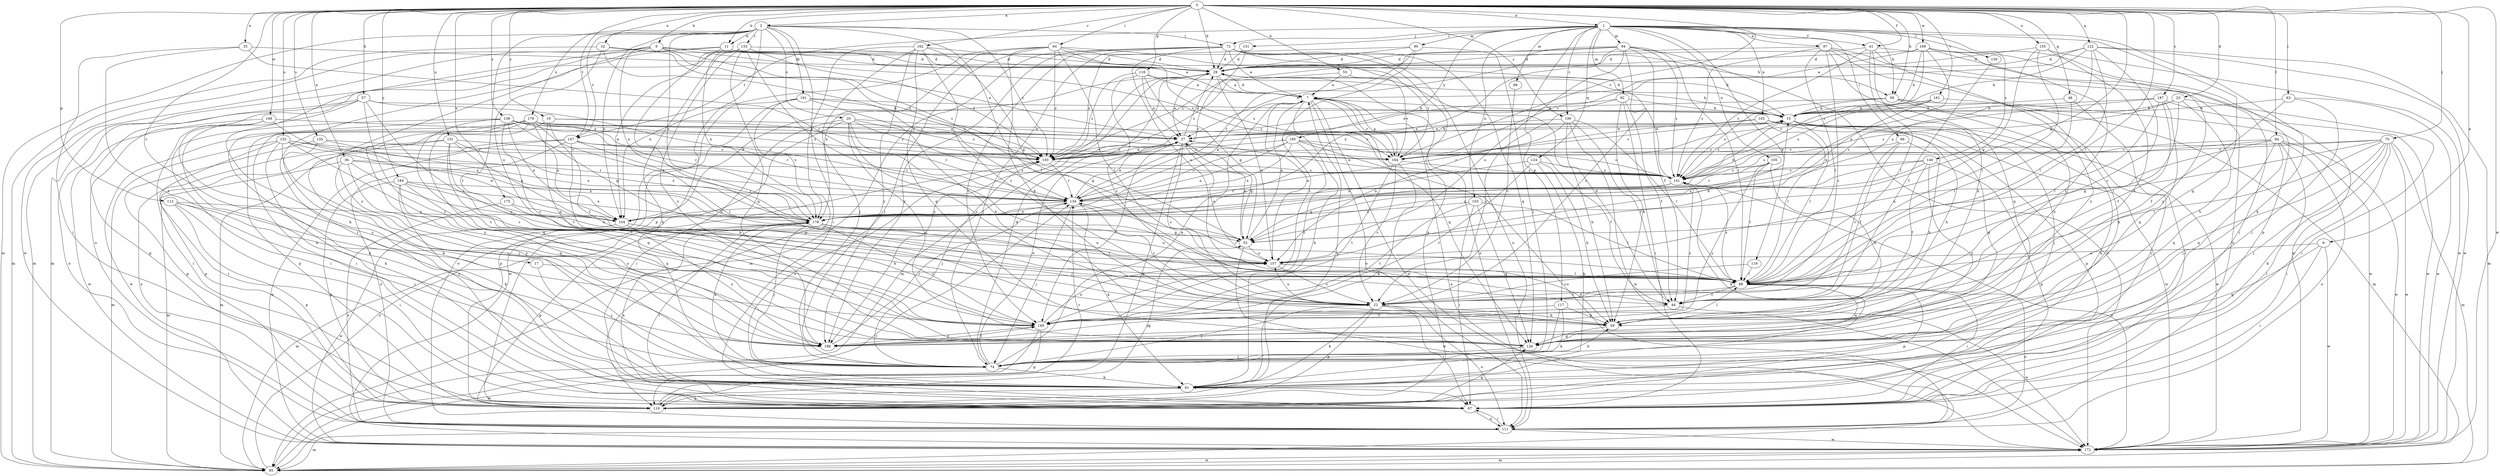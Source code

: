 strict digraph  {
0;
1;
2;
6;
7;
9;
11;
15;
17;
19;
20;
22;
23;
29;
32;
35;
36;
37;
41;
44;
48;
52;
53;
57;
58;
59;
63;
64;
66;
67;
70;
72;
74;
81;
84;
88;
89;
90;
92;
94;
95;
97;
102;
103;
104;
105;
111;
112;
116;
117;
118;
119;
122;
124;
126;
130;
131;
133;
134;
135;
138;
140;
141;
147;
149;
151;
152;
155;
157;
161;
162;
164;
168;
169;
172;
175;
176;
178;
184;
185;
186;
187;
190;
191;
193;
0 -> 1  [label=a];
0 -> 2  [label=a];
0 -> 6  [label=a];
0 -> 9  [label=b];
0 -> 11  [label=b];
0 -> 17  [label=c];
0 -> 19  [label=c];
0 -> 23  [label=d];
0 -> 29  [label=d];
0 -> 32  [label=e];
0 -> 35  [label=e];
0 -> 36  [label=e];
0 -> 41  [label=f];
0 -> 48  [label=g];
0 -> 52  [label=g];
0 -> 53  [label=h];
0 -> 57  [label=h];
0 -> 58  [label=h];
0 -> 63  [label=i];
0 -> 64  [label=i];
0 -> 70  [label=j];
0 -> 84  [label=l];
0 -> 88  [label=l];
0 -> 112  [label=p];
0 -> 116  [label=p];
0 -> 122  [label=q];
0 -> 135  [label=s];
0 -> 138  [label=s];
0 -> 147  [label=t];
0 -> 151  [label=u];
0 -> 152  [label=u];
0 -> 155  [label=u];
0 -> 161  [label=v];
0 -> 162  [label=v];
0 -> 164  [label=v];
0 -> 168  [label=w];
0 -> 169  [label=w];
0 -> 172  [label=w];
0 -> 175  [label=x];
0 -> 184  [label=y];
0 -> 187  [label=z];
0 -> 190  [label=z];
1 -> 41  [label=f];
1 -> 58  [label=h];
1 -> 66  [label=i];
1 -> 72  [label=j];
1 -> 81  [label=k];
1 -> 89  [label=m];
1 -> 90  [label=m];
1 -> 92  [label=m];
1 -> 94  [label=m];
1 -> 97  [label=n];
1 -> 102  [label=n];
1 -> 103  [label=n];
1 -> 105  [label=o];
1 -> 117  [label=p];
1 -> 118  [label=p];
1 -> 124  [label=q];
1 -> 126  [label=q];
1 -> 130  [label=r];
1 -> 131  [label=r];
1 -> 140  [label=s];
1 -> 147  [label=t];
1 -> 185  [label=y];
1 -> 190  [label=z];
2 -> 11  [label=b];
2 -> 20  [label=c];
2 -> 44  [label=f];
2 -> 67  [label=i];
2 -> 72  [label=j];
2 -> 95  [label=m];
2 -> 104  [label=n];
2 -> 119  [label=p];
2 -> 133  [label=r];
2 -> 147  [label=t];
2 -> 149  [label=t];
2 -> 176  [label=x];
2 -> 178  [label=x];
2 -> 191  [label=z];
2 -> 193  [label=z];
6 -> 67  [label=i];
6 -> 126  [label=q];
6 -> 157  [label=u];
6 -> 172  [label=w];
7 -> 15  [label=b];
7 -> 29  [label=d];
7 -> 81  [label=k];
7 -> 111  [label=o];
7 -> 126  [label=q];
7 -> 164  [label=v];
7 -> 172  [label=w];
9 -> 7  [label=a];
9 -> 29  [label=d];
9 -> 37  [label=e];
9 -> 81  [label=k];
9 -> 95  [label=m];
9 -> 141  [label=s];
9 -> 164  [label=v];
9 -> 172  [label=w];
9 -> 178  [label=x];
9 -> 186  [label=y];
11 -> 15  [label=b];
11 -> 29  [label=d];
11 -> 58  [label=h];
11 -> 88  [label=l];
11 -> 95  [label=m];
11 -> 111  [label=o];
11 -> 178  [label=x];
15 -> 37  [label=e];
15 -> 59  [label=h];
15 -> 74  [label=j];
15 -> 81  [label=k];
15 -> 88  [label=l];
15 -> 141  [label=s];
15 -> 164  [label=v];
15 -> 172  [label=w];
17 -> 74  [label=j];
17 -> 88  [label=l];
19 -> 37  [label=e];
19 -> 44  [label=f];
19 -> 126  [label=q];
19 -> 149  [label=t];
19 -> 193  [label=z];
20 -> 22  [label=c];
20 -> 37  [label=e];
20 -> 52  [label=g];
20 -> 67  [label=i];
20 -> 119  [label=p];
20 -> 126  [label=q];
20 -> 134  [label=r];
20 -> 193  [label=z];
22 -> 59  [label=h];
22 -> 67  [label=i];
22 -> 74  [label=j];
22 -> 81  [label=k];
22 -> 111  [label=o];
22 -> 119  [label=p];
22 -> 157  [label=u];
23 -> 15  [label=b];
23 -> 59  [label=h];
23 -> 67  [label=i];
23 -> 88  [label=l];
23 -> 141  [label=s];
29 -> 7  [label=a];
29 -> 37  [label=e];
29 -> 95  [label=m];
29 -> 111  [label=o];
29 -> 157  [label=u];
29 -> 186  [label=y];
32 -> 29  [label=d];
32 -> 95  [label=m];
32 -> 134  [label=r];
32 -> 157  [label=u];
32 -> 193  [label=z];
35 -> 29  [label=d];
35 -> 67  [label=i];
35 -> 134  [label=r];
35 -> 149  [label=t];
36 -> 95  [label=m];
36 -> 126  [label=q];
36 -> 141  [label=s];
36 -> 157  [label=u];
36 -> 178  [label=x];
36 -> 186  [label=y];
37 -> 15  [label=b];
37 -> 22  [label=c];
37 -> 29  [label=d];
37 -> 52  [label=g];
37 -> 119  [label=p];
37 -> 149  [label=t];
37 -> 157  [label=u];
37 -> 193  [label=z];
41 -> 29  [label=d];
41 -> 59  [label=h];
41 -> 67  [label=i];
41 -> 88  [label=l];
41 -> 141  [label=s];
41 -> 186  [label=y];
44 -> 29  [label=d];
44 -> 149  [label=t];
44 -> 172  [label=w];
48 -> 15  [label=b];
48 -> 67  [label=i];
48 -> 88  [label=l];
52 -> 7  [label=a];
52 -> 37  [label=e];
52 -> 157  [label=u];
52 -> 172  [label=w];
53 -> 7  [label=a];
53 -> 164  [label=v];
53 -> 193  [label=z];
57 -> 15  [label=b];
57 -> 81  [label=k];
57 -> 88  [label=l];
57 -> 111  [label=o];
57 -> 119  [label=p];
57 -> 134  [label=r];
57 -> 149  [label=t];
58 -> 15  [label=b];
58 -> 37  [label=e];
58 -> 59  [label=h];
58 -> 67  [label=i];
58 -> 95  [label=m];
58 -> 141  [label=s];
59 -> 88  [label=l];
59 -> 126  [label=q];
63 -> 15  [label=b];
63 -> 44  [label=f];
63 -> 74  [label=j];
63 -> 172  [label=w];
64 -> 15  [label=b];
64 -> 29  [label=d];
64 -> 59  [label=h];
64 -> 74  [label=j];
64 -> 88  [label=l];
64 -> 104  [label=n];
64 -> 141  [label=s];
64 -> 178  [label=x];
64 -> 193  [label=z];
66 -> 22  [label=c];
66 -> 44  [label=f];
66 -> 59  [label=h];
66 -> 164  [label=v];
67 -> 111  [label=o];
67 -> 178  [label=x];
70 -> 52  [label=g];
70 -> 67  [label=i];
70 -> 74  [label=j];
70 -> 81  [label=k];
70 -> 88  [label=l];
70 -> 95  [label=m];
70 -> 126  [label=q];
70 -> 164  [label=v];
70 -> 172  [label=w];
70 -> 193  [label=z];
72 -> 7  [label=a];
72 -> 29  [label=d];
72 -> 74  [label=j];
72 -> 95  [label=m];
72 -> 111  [label=o];
72 -> 119  [label=p];
72 -> 126  [label=q];
72 -> 149  [label=t];
72 -> 157  [label=u];
72 -> 164  [label=v];
72 -> 186  [label=y];
74 -> 7  [label=a];
74 -> 29  [label=d];
74 -> 37  [label=e];
74 -> 59  [label=h];
74 -> 81  [label=k];
74 -> 178  [label=x];
81 -> 67  [label=i];
81 -> 119  [label=p];
81 -> 193  [label=z];
84 -> 67  [label=i];
84 -> 74  [label=j];
84 -> 111  [label=o];
84 -> 126  [label=q];
84 -> 141  [label=s];
84 -> 157  [label=u];
84 -> 164  [label=v];
84 -> 172  [label=w];
88 -> 22  [label=c];
88 -> 44  [label=f];
88 -> 67  [label=i];
88 -> 111  [label=o];
88 -> 119  [label=p];
88 -> 126  [label=q];
88 -> 134  [label=r];
88 -> 141  [label=s];
89 -> 22  [label=c];
90 -> 29  [label=d];
90 -> 74  [label=j];
90 -> 134  [label=r];
90 -> 149  [label=t];
90 -> 193  [label=z];
92 -> 15  [label=b];
92 -> 22  [label=c];
92 -> 44  [label=f];
92 -> 59  [label=h];
92 -> 67  [label=i];
92 -> 193  [label=z];
94 -> 22  [label=c];
94 -> 29  [label=d];
94 -> 37  [label=e];
94 -> 44  [label=f];
94 -> 88  [label=l];
94 -> 141  [label=s];
94 -> 157  [label=u];
94 -> 172  [label=w];
94 -> 178  [label=x];
94 -> 193  [label=z];
95 -> 7  [label=a];
95 -> 134  [label=r];
95 -> 172  [label=w];
95 -> 193  [label=z];
97 -> 22  [label=c];
97 -> 29  [label=d];
97 -> 81  [label=k];
97 -> 88  [label=l];
97 -> 111  [label=o];
97 -> 126  [label=q];
97 -> 141  [label=s];
97 -> 172  [label=w];
102 -> 37  [label=e];
102 -> 88  [label=l];
102 -> 119  [label=p];
102 -> 126  [label=q];
102 -> 134  [label=r];
102 -> 172  [label=w];
102 -> 193  [label=z];
103 -> 67  [label=i];
103 -> 88  [label=l];
103 -> 126  [label=q];
103 -> 149  [label=t];
103 -> 178  [label=x];
104 -> 29  [label=d];
104 -> 157  [label=u];
104 -> 172  [label=w];
104 -> 186  [label=y];
105 -> 59  [label=h];
105 -> 88  [label=l];
105 -> 134  [label=r];
105 -> 141  [label=s];
105 -> 186  [label=y];
111 -> 67  [label=i];
111 -> 95  [label=m];
111 -> 172  [label=w];
112 -> 67  [label=i];
112 -> 74  [label=j];
112 -> 104  [label=n];
112 -> 119  [label=p];
112 -> 186  [label=y];
116 -> 7  [label=a];
116 -> 15  [label=b];
116 -> 22  [label=c];
116 -> 37  [label=e];
116 -> 52  [label=g];
116 -> 193  [label=z];
117 -> 59  [label=h];
117 -> 74  [label=j];
117 -> 81  [label=k];
117 -> 186  [label=y];
118 -> 22  [label=c];
118 -> 88  [label=l];
119 -> 7  [label=a];
119 -> 52  [label=g];
119 -> 126  [label=q];
119 -> 134  [label=r];
122 -> 15  [label=b];
122 -> 22  [label=c];
122 -> 29  [label=d];
122 -> 88  [label=l];
122 -> 95  [label=m];
122 -> 164  [label=v];
122 -> 172  [label=w];
122 -> 178  [label=x];
124 -> 59  [label=h];
124 -> 81  [label=k];
124 -> 104  [label=n];
124 -> 141  [label=s];
124 -> 149  [label=t];
126 -> 74  [label=j];
130 -> 44  [label=f];
131 -> 29  [label=d];
131 -> 134  [label=r];
133 -> 29  [label=d];
133 -> 67  [label=i];
133 -> 81  [label=k];
133 -> 88  [label=l];
133 -> 104  [label=n];
133 -> 126  [label=q];
133 -> 186  [label=y];
133 -> 193  [label=z];
134 -> 7  [label=a];
134 -> 15  [label=b];
134 -> 22  [label=c];
134 -> 37  [label=e];
134 -> 74  [label=j];
134 -> 81  [label=k];
134 -> 104  [label=n];
134 -> 178  [label=x];
135 -> 74  [label=j];
135 -> 119  [label=p];
135 -> 164  [label=v];
135 -> 178  [label=x];
138 -> 22  [label=c];
138 -> 37  [label=e];
138 -> 52  [label=g];
138 -> 67  [label=i];
138 -> 81  [label=k];
138 -> 104  [label=n];
138 -> 134  [label=r];
138 -> 149  [label=t];
138 -> 164  [label=v];
138 -> 193  [label=z];
140 -> 44  [label=f];
140 -> 52  [label=g];
140 -> 119  [label=p];
140 -> 141  [label=s];
140 -> 178  [label=x];
140 -> 186  [label=y];
141 -> 29  [label=d];
141 -> 37  [label=e];
141 -> 52  [label=g];
141 -> 81  [label=k];
141 -> 134  [label=r];
147 -> 59  [label=h];
147 -> 88  [label=l];
147 -> 95  [label=m];
147 -> 111  [label=o];
147 -> 164  [label=v];
147 -> 172  [label=w];
147 -> 193  [label=z];
149 -> 95  [label=m];
149 -> 119  [label=p];
149 -> 141  [label=s];
149 -> 157  [label=u];
149 -> 186  [label=y];
151 -> 104  [label=n];
151 -> 111  [label=o];
151 -> 119  [label=p];
151 -> 126  [label=q];
151 -> 149  [label=t];
151 -> 164  [label=v];
151 -> 178  [label=x];
152 -> 22  [label=c];
152 -> 67  [label=i];
152 -> 74  [label=j];
152 -> 81  [label=k];
152 -> 95  [label=m];
152 -> 104  [label=n];
152 -> 134  [label=r];
152 -> 164  [label=v];
155 -> 29  [label=d];
155 -> 52  [label=g];
155 -> 59  [label=h];
155 -> 88  [label=l];
155 -> 172  [label=w];
157 -> 7  [label=a];
157 -> 15  [label=b];
157 -> 22  [label=c];
157 -> 59  [label=h];
157 -> 88  [label=l];
161 -> 15  [label=b];
161 -> 141  [label=s];
161 -> 164  [label=v];
161 -> 172  [label=w];
161 -> 178  [label=x];
162 -> 22  [label=c];
162 -> 29  [label=d];
162 -> 52  [label=g];
162 -> 74  [label=j];
162 -> 119  [label=p];
162 -> 126  [label=q];
162 -> 186  [label=y];
164 -> 7  [label=a];
164 -> 22  [label=c];
164 -> 81  [label=k];
164 -> 141  [label=s];
164 -> 149  [label=t];
168 -> 37  [label=e];
168 -> 67  [label=i];
168 -> 172  [label=w];
168 -> 178  [label=x];
168 -> 186  [label=y];
169 -> 7  [label=a];
169 -> 15  [label=b];
169 -> 29  [label=d];
169 -> 119  [label=p];
169 -> 141  [label=s];
169 -> 149  [label=t];
169 -> 178  [label=x];
169 -> 186  [label=y];
172 -> 95  [label=m];
172 -> 141  [label=s];
175 -> 59  [label=h];
175 -> 104  [label=n];
175 -> 111  [label=o];
176 -> 37  [label=e];
176 -> 67  [label=i];
176 -> 81  [label=k];
176 -> 104  [label=n];
176 -> 119  [label=p];
176 -> 134  [label=r];
176 -> 164  [label=v];
176 -> 172  [label=w];
176 -> 178  [label=x];
176 -> 186  [label=y];
178 -> 52  [label=g];
178 -> 67  [label=i];
178 -> 74  [label=j];
178 -> 88  [label=l];
178 -> 95  [label=m];
178 -> 119  [label=p];
178 -> 149  [label=t];
178 -> 157  [label=u];
184 -> 81  [label=k];
184 -> 119  [label=p];
184 -> 126  [label=q];
184 -> 134  [label=r];
184 -> 157  [label=u];
184 -> 178  [label=x];
184 -> 186  [label=y];
185 -> 44  [label=f];
185 -> 104  [label=n];
185 -> 111  [label=o];
185 -> 134  [label=r];
185 -> 141  [label=s];
185 -> 149  [label=t];
185 -> 178  [label=x];
185 -> 193  [label=z];
186 -> 134  [label=r];
186 -> 149  [label=t];
187 -> 15  [label=b];
187 -> 44  [label=f];
187 -> 88  [label=l];
187 -> 126  [label=q];
187 -> 134  [label=r];
187 -> 172  [label=w];
190 -> 37  [label=e];
190 -> 44  [label=f];
190 -> 59  [label=h];
190 -> 88  [label=l];
190 -> 157  [label=u];
190 -> 172  [label=w];
191 -> 15  [label=b];
191 -> 59  [label=h];
191 -> 111  [label=o];
191 -> 172  [label=w];
191 -> 178  [label=x];
191 -> 193  [label=z];
193 -> 37  [label=e];
193 -> 74  [label=j];
193 -> 134  [label=r];
193 -> 141  [label=s];
}
